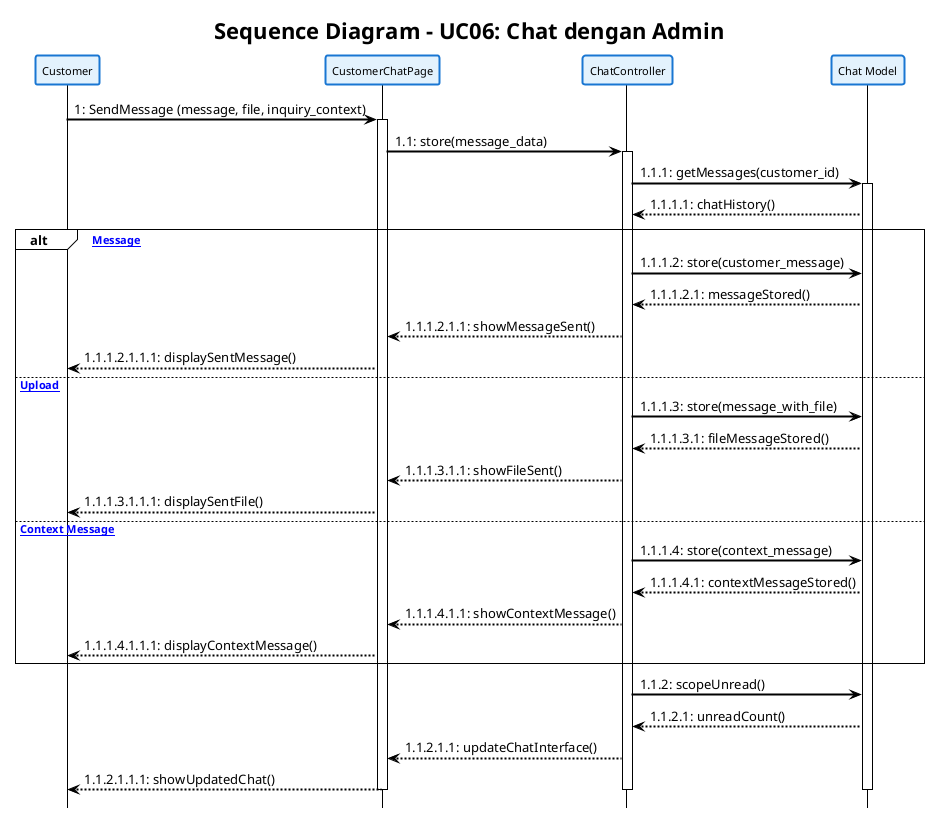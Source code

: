 @startuml

!theme plain
skinparam backgroundColor white
skinparam shadowing false
skinparam handwritten false

' Styling sesuai contoh yang diberikan
skinparam participant {
    BackgroundColor #E3F2FD
    BorderColor #1976D2
    BorderThickness 2
    FontSize 11
}

skinparam arrow {
    Color black
    Thickness 2
}

skinparam sequence {
    ArrowColor black
    ActorBorderColor black
    LifeLineBorderColor black
    ParticipantBorderColor #1976D2
    ParticipantBackgroundColor #E3F2FD
    BoxBorderColor black
}

hide footbox

title **Sequence Diagram - UC06: Chat dengan Admin**

participant "Customer" as Customer
participant "CustomerChatPage" as ChatPage
participant "ChatController" as ChatCtrl
participant "Chat Model" as ChatModel

Customer -> ChatPage: 1: SendMessage (message, file, inquiry_context)
activate ChatPage

ChatPage -> ChatCtrl: 1.1: store(message_data)
activate ChatCtrl

ChatCtrl -> ChatModel: 1.1.1: getMessages(customer_id)
activate ChatModel

ChatModel --> ChatCtrl: 1.1.1.1: chatHistory()

alt [Text Message]
    ChatCtrl -> ChatModel: 1.1.1.2: store(customer_message)
    ChatModel --> ChatCtrl: 1.1.1.2.1: messageStored()
    ChatCtrl --> ChatPage: 1.1.1.2.1.1: showMessageSent()
    ChatPage --> Customer: 1.1.1.2.1.1.1: displaySentMessage()
    
else [File Upload]
    ChatCtrl -> ChatModel: 1.1.1.3: store(message_with_file)
    ChatModel --> ChatCtrl: 1.1.1.3.1: fileMessageStored()
    ChatCtrl --> ChatPage: 1.1.1.3.1.1: showFileSent()
    ChatPage --> Customer: 1.1.1.3.1.1.1: displaySentFile()
    
else [Inquiry Context Message]
    ChatCtrl -> ChatModel: 1.1.1.4: store(context_message)
    ChatModel --> ChatCtrl: 1.1.1.4.1: contextMessageStored()
    ChatCtrl --> ChatPage: 1.1.1.4.1.1: showContextMessage()
    ChatPage --> Customer: 1.1.1.4.1.1.1: displayContextMessage()
end

ChatCtrl -> ChatModel: 1.1.2: scopeUnread()
ChatModel --> ChatCtrl: 1.1.2.1: unreadCount()

ChatCtrl --> ChatPage: 1.1.2.1.1: updateChatInterface()
ChatPage --> Customer: 1.1.2.1.1.1: showUpdatedChat()

deactivate ChatModel
deactivate ChatCtrl
deactivate ChatPage

@enduml
